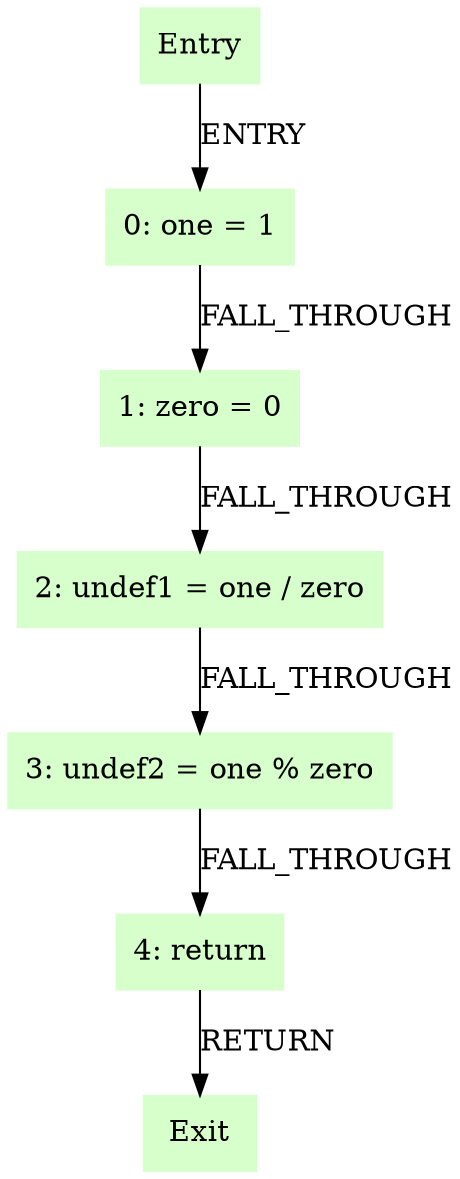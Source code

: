 digraph G {
  node [shape=box,style=filled,color=".3 .2 1.0"];
  "Entry";
  "0: one = 1";
  "1: zero = 0";
  "2: undef1 = one / zero";
  "3: undef2 = one % zero";
  "4: return";
  "Exit";
  "Entry" -> "0: one = 1" [label="ENTRY"];
  "0: one = 1" -> "1: zero = 0" [label="FALL_THROUGH"];
  "1: zero = 0" -> "2: undef1 = one / zero" [label="FALL_THROUGH"];
  "2: undef1 = one / zero" -> "3: undef2 = one % zero" [label="FALL_THROUGH"];
  "3: undef2 = one % zero" -> "4: return" [label="FALL_THROUGH"];
  "4: return" -> "Exit" [label="RETURN"];
}
